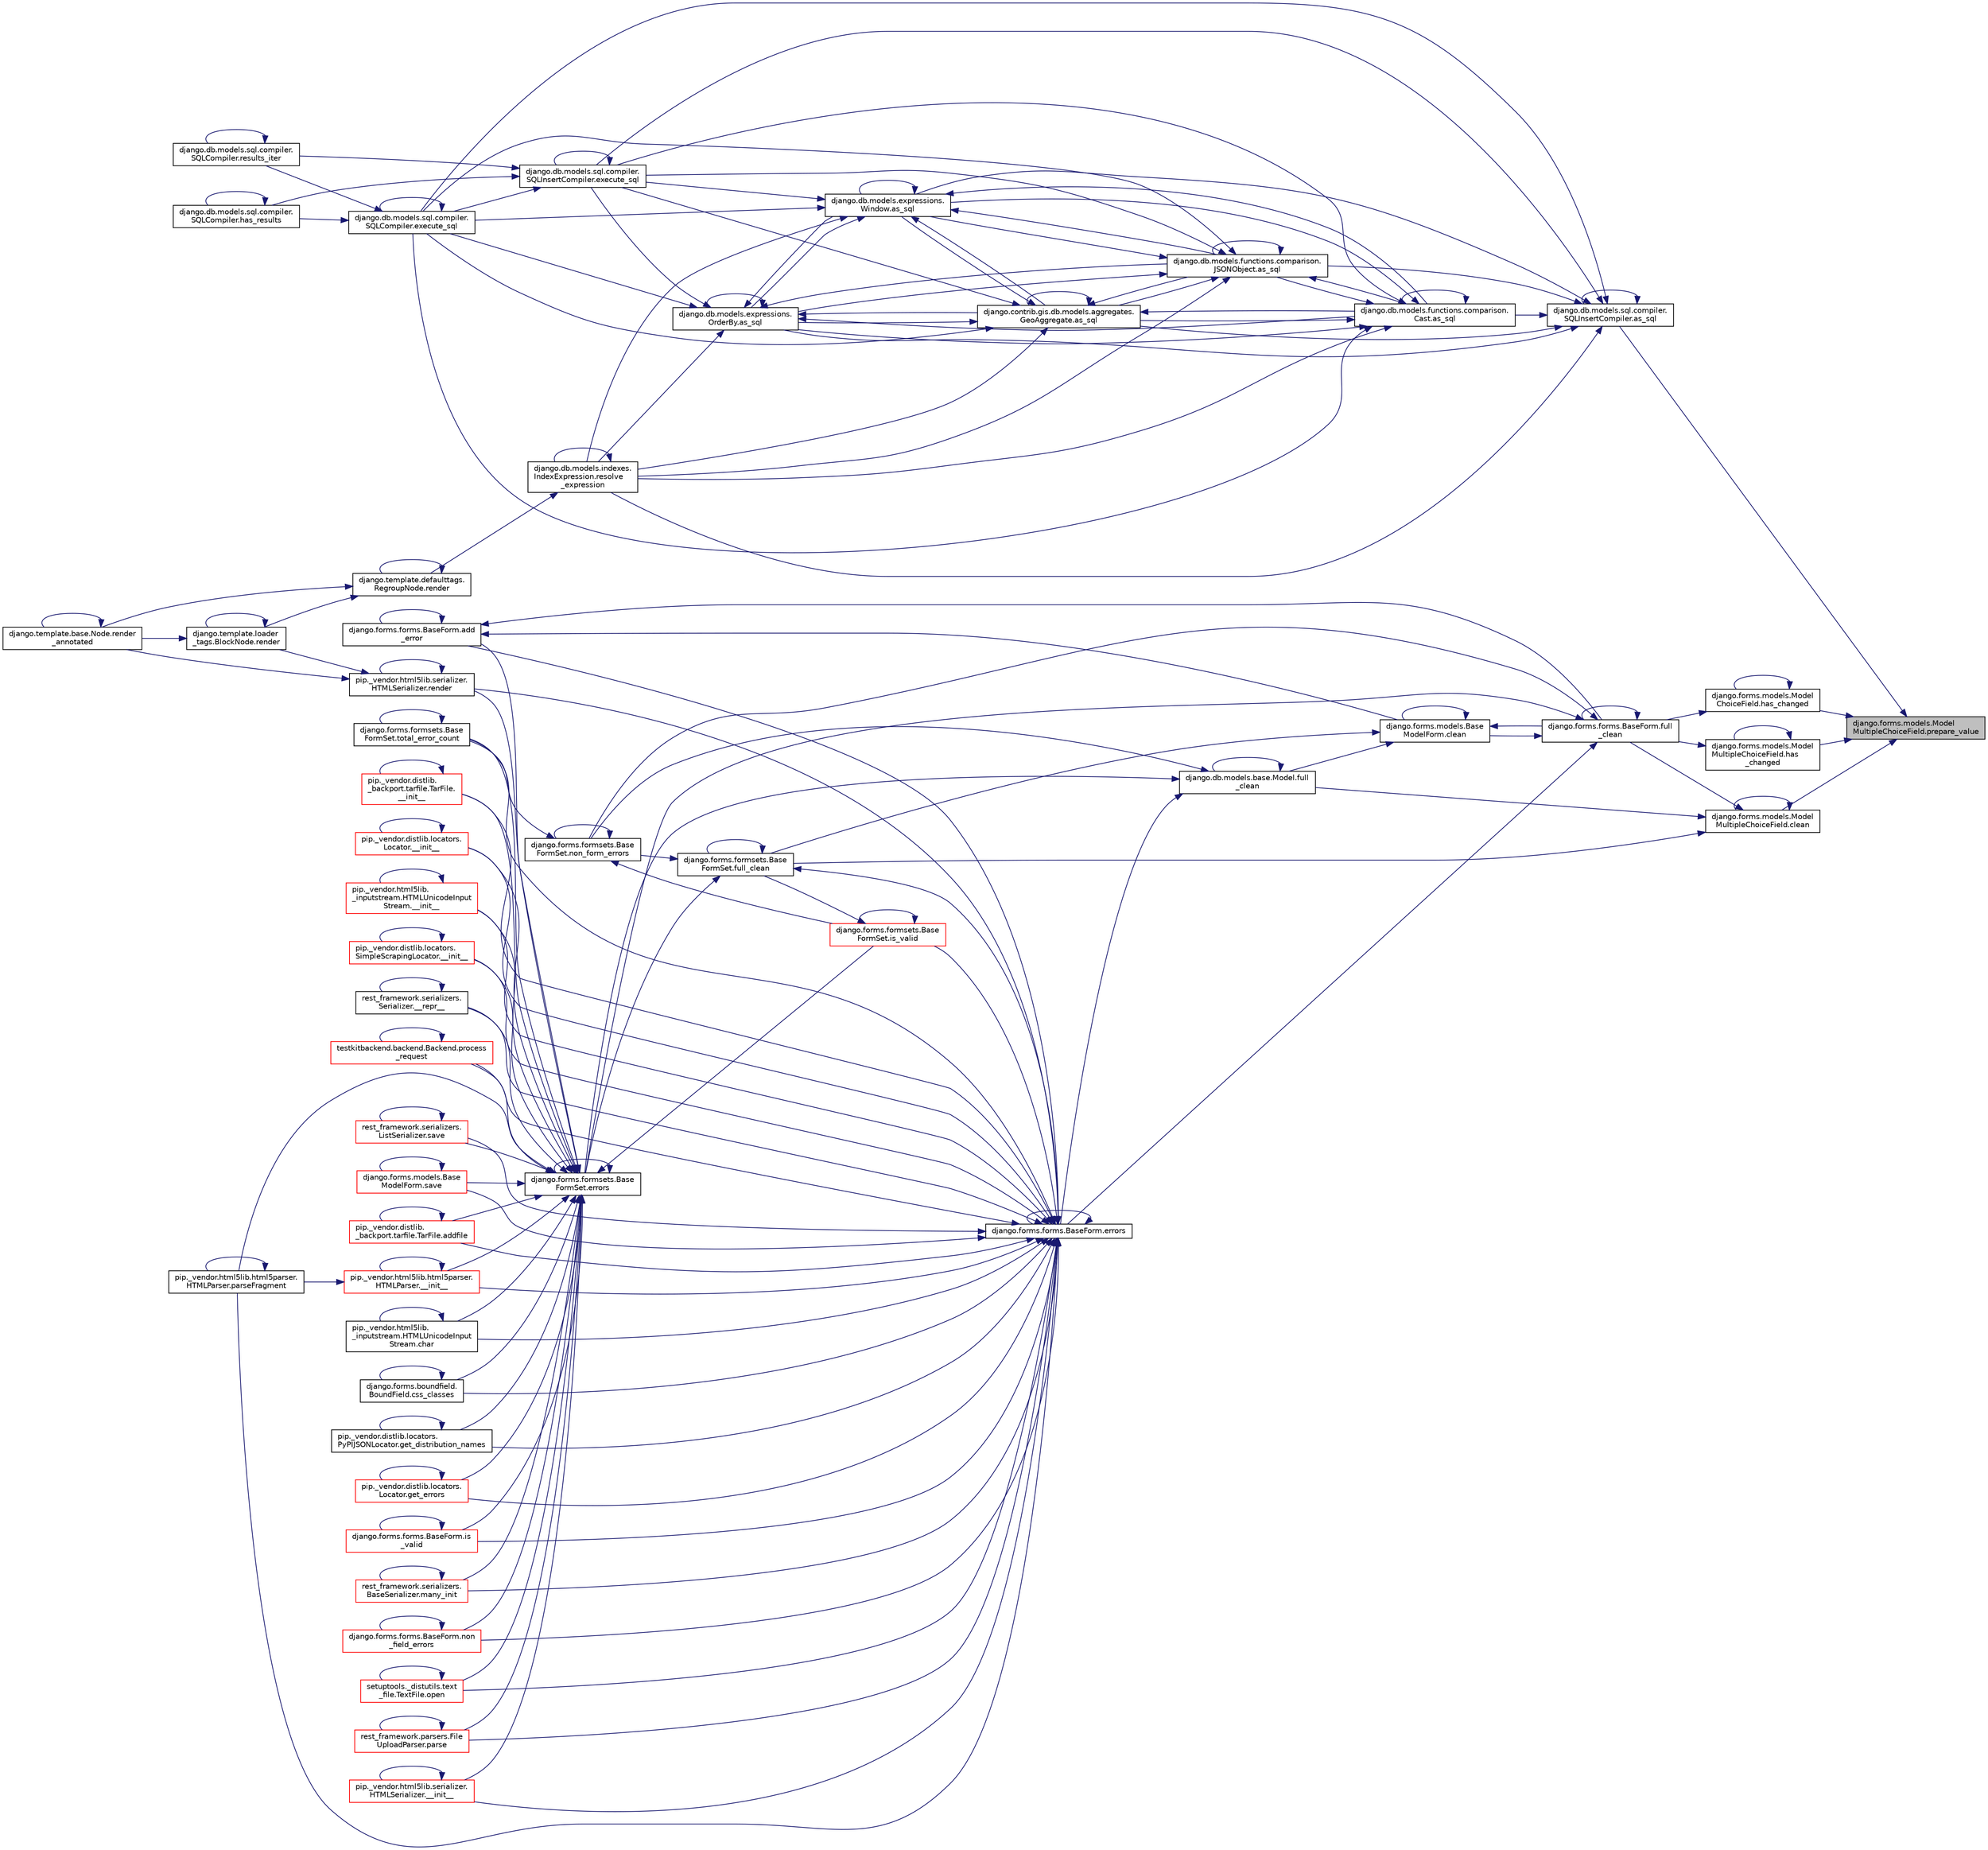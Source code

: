 digraph "django.forms.models.ModelMultipleChoiceField.prepare_value"
{
 // LATEX_PDF_SIZE
  edge [fontname="Helvetica",fontsize="10",labelfontname="Helvetica",labelfontsize="10"];
  node [fontname="Helvetica",fontsize="10",shape=record];
  rankdir="RL";
  Node1 [label="django.forms.models.Model\lMultipleChoiceField.prepare_value",height=0.2,width=0.4,color="black", fillcolor="grey75", style="filled", fontcolor="black",tooltip=" "];
  Node1 -> Node2 [dir="back",color="midnightblue",fontsize="10",style="solid",fontname="Helvetica"];
  Node2 [label="django.db.models.sql.compiler.\lSQLInsertCompiler.as_sql",height=0.2,width=0.4,color="black", fillcolor="white", style="filled",URL="$dd/daa/classdjango_1_1db_1_1models_1_1sql_1_1compiler_1_1_s_q_l_insert_compiler.html#a92320ecb15d1379bcc9ef1cf41de5fd5",tooltip=" "];
  Node2 -> Node2 [dir="back",color="midnightblue",fontsize="10",style="solid",fontname="Helvetica"];
  Node2 -> Node3 [dir="back",color="midnightblue",fontsize="10",style="solid",fontname="Helvetica"];
  Node3 [label="django.db.models.functions.comparison.\lCast.as_sql",height=0.2,width=0.4,color="black", fillcolor="white", style="filled",URL="$dd/d3c/classdjango_1_1db_1_1models_1_1functions_1_1comparison_1_1_cast.html#a010e365ade29d50da0332d4f46b95cf0",tooltip=" "];
  Node3 -> Node3 [dir="back",color="midnightblue",fontsize="10",style="solid",fontname="Helvetica"];
  Node3 -> Node4 [dir="back",color="midnightblue",fontsize="10",style="solid",fontname="Helvetica"];
  Node4 [label="django.db.models.functions.comparison.\lJSONObject.as_sql",height=0.2,width=0.4,color="black", fillcolor="white", style="filled",URL="$db/d2f/classdjango_1_1db_1_1models_1_1functions_1_1comparison_1_1_j_s_o_n_object.html#a7ea48a9164c15f6c04fa1851987b0be4",tooltip=" "];
  Node4 -> Node3 [dir="back",color="midnightblue",fontsize="10",style="solid",fontname="Helvetica"];
  Node4 -> Node4 [dir="back",color="midnightblue",fontsize="10",style="solid",fontname="Helvetica"];
  Node4 -> Node5 [dir="back",color="midnightblue",fontsize="10",style="solid",fontname="Helvetica"];
  Node5 [label="django.contrib.gis.db.models.aggregates.\lGeoAggregate.as_sql",height=0.2,width=0.4,color="black", fillcolor="white", style="filled",URL="$df/dbe/classdjango_1_1contrib_1_1gis_1_1db_1_1models_1_1aggregates_1_1_geo_aggregate.html#a129bfb83cb8d965d40be63e974594fa7",tooltip=" "];
  Node5 -> Node3 [dir="back",color="midnightblue",fontsize="10",style="solid",fontname="Helvetica"];
  Node5 -> Node4 [dir="back",color="midnightblue",fontsize="10",style="solid",fontname="Helvetica"];
  Node5 -> Node5 [dir="back",color="midnightblue",fontsize="10",style="solid",fontname="Helvetica"];
  Node5 -> Node6 [dir="back",color="midnightblue",fontsize="10",style="solid",fontname="Helvetica"];
  Node6 [label="django.db.models.expressions.\lWindow.as_sql",height=0.2,width=0.4,color="black", fillcolor="white", style="filled",URL="$d6/d1c/classdjango_1_1db_1_1models_1_1expressions_1_1_window.html#a2a81a422e2884ef2026394b0f83416dc",tooltip=" "];
  Node6 -> Node3 [dir="back",color="midnightblue",fontsize="10",style="solid",fontname="Helvetica"];
  Node6 -> Node4 [dir="back",color="midnightblue",fontsize="10",style="solid",fontname="Helvetica"];
  Node6 -> Node5 [dir="back",color="midnightblue",fontsize="10",style="solid",fontname="Helvetica"];
  Node6 -> Node6 [dir="back",color="midnightblue",fontsize="10",style="solid",fontname="Helvetica"];
  Node6 -> Node7 [dir="back",color="midnightblue",fontsize="10",style="solid",fontname="Helvetica"];
  Node7 [label="django.db.models.expressions.\lOrderBy.as_sql",height=0.2,width=0.4,color="black", fillcolor="white", style="filled",URL="$da/d4d/classdjango_1_1db_1_1models_1_1expressions_1_1_order_by.html#a343064ad7cfdac310e95fd997ee6d4cc",tooltip=" "];
  Node7 -> Node3 [dir="back",color="midnightblue",fontsize="10",style="solid",fontname="Helvetica"];
  Node7 -> Node4 [dir="back",color="midnightblue",fontsize="10",style="solid",fontname="Helvetica"];
  Node7 -> Node5 [dir="back",color="midnightblue",fontsize="10",style="solid",fontname="Helvetica"];
  Node7 -> Node6 [dir="back",color="midnightblue",fontsize="10",style="solid",fontname="Helvetica"];
  Node7 -> Node7 [dir="back",color="midnightblue",fontsize="10",style="solid",fontname="Helvetica"];
  Node7 -> Node8 [dir="back",color="midnightblue",fontsize="10",style="solid",fontname="Helvetica"];
  Node8 [label="django.db.models.sql.compiler.\lSQLCompiler.execute_sql",height=0.2,width=0.4,color="black", fillcolor="white", style="filled",URL="$df/de2/classdjango_1_1db_1_1models_1_1sql_1_1compiler_1_1_s_q_l_compiler.html#a2547088c51124a0d09620d04cf56b050",tooltip=" "];
  Node8 -> Node8 [dir="back",color="midnightblue",fontsize="10",style="solid",fontname="Helvetica"];
  Node8 -> Node9 [dir="back",color="midnightblue",fontsize="10",style="solid",fontname="Helvetica"];
  Node9 [label="django.db.models.sql.compiler.\lSQLCompiler.has_results",height=0.2,width=0.4,color="black", fillcolor="white", style="filled",URL="$df/de2/classdjango_1_1db_1_1models_1_1sql_1_1compiler_1_1_s_q_l_compiler.html#a9d05678c81b8b17bf60caf67b3a66fee",tooltip=" "];
  Node9 -> Node9 [dir="back",color="midnightblue",fontsize="10",style="solid",fontname="Helvetica"];
  Node8 -> Node10 [dir="back",color="midnightblue",fontsize="10",style="solid",fontname="Helvetica"];
  Node10 [label="django.db.models.sql.compiler.\lSQLCompiler.results_iter",height=0.2,width=0.4,color="black", fillcolor="white", style="filled",URL="$df/de2/classdjango_1_1db_1_1models_1_1sql_1_1compiler_1_1_s_q_l_compiler.html#ae8fdefa3a4dd74aa89ec963abf30fcde",tooltip=" "];
  Node10 -> Node10 [dir="back",color="midnightblue",fontsize="10",style="solid",fontname="Helvetica"];
  Node7 -> Node11 [dir="back",color="midnightblue",fontsize="10",style="solid",fontname="Helvetica"];
  Node11 [label="django.db.models.sql.compiler.\lSQLInsertCompiler.execute_sql",height=0.2,width=0.4,color="black", fillcolor="white", style="filled",URL="$dd/daa/classdjango_1_1db_1_1models_1_1sql_1_1compiler_1_1_s_q_l_insert_compiler.html#a2ebda5346b92962b6ac5ca8234bfeb42",tooltip=" "];
  Node11 -> Node8 [dir="back",color="midnightblue",fontsize="10",style="solid",fontname="Helvetica"];
  Node11 -> Node11 [dir="back",color="midnightblue",fontsize="10",style="solid",fontname="Helvetica"];
  Node11 -> Node9 [dir="back",color="midnightblue",fontsize="10",style="solid",fontname="Helvetica"];
  Node11 -> Node10 [dir="back",color="midnightblue",fontsize="10",style="solid",fontname="Helvetica"];
  Node7 -> Node12 [dir="back",color="midnightblue",fontsize="10",style="solid",fontname="Helvetica"];
  Node12 [label="django.db.models.indexes.\lIndexExpression.resolve\l_expression",height=0.2,width=0.4,color="black", fillcolor="white", style="filled",URL="$df/d4f/classdjango_1_1db_1_1models_1_1indexes_1_1_index_expression.html#ae39ac90454fba3ff53ac2d342cd5feea",tooltip=" "];
  Node12 -> Node13 [dir="back",color="midnightblue",fontsize="10",style="solid",fontname="Helvetica"];
  Node13 [label="django.template.defaulttags.\lRegroupNode.render",height=0.2,width=0.4,color="black", fillcolor="white", style="filled",URL="$da/d86/classdjango_1_1template_1_1defaulttags_1_1_regroup_node.html#a301b8a2fd8a69d413de73aa3065f73c6",tooltip=" "];
  Node13 -> Node13 [dir="back",color="midnightblue",fontsize="10",style="solid",fontname="Helvetica"];
  Node13 -> Node14 [dir="back",color="midnightblue",fontsize="10",style="solid",fontname="Helvetica"];
  Node14 [label="django.template.loader\l_tags.BlockNode.render",height=0.2,width=0.4,color="black", fillcolor="white", style="filled",URL="$d5/dfa/classdjango_1_1template_1_1loader__tags_1_1_block_node.html#a840c8b5b54cff3a1cba18e73de19b508",tooltip=" "];
  Node14 -> Node14 [dir="back",color="midnightblue",fontsize="10",style="solid",fontname="Helvetica"];
  Node14 -> Node15 [dir="back",color="midnightblue",fontsize="10",style="solid",fontname="Helvetica"];
  Node15 [label="django.template.base.Node.render\l_annotated",height=0.2,width=0.4,color="black", fillcolor="white", style="filled",URL="$d9/d54/classdjango_1_1template_1_1base_1_1_node.html#a9d62819c7eb55a5f470cb8cd8ea3aa27",tooltip=" "];
  Node15 -> Node15 [dir="back",color="midnightblue",fontsize="10",style="solid",fontname="Helvetica"];
  Node13 -> Node15 [dir="back",color="midnightblue",fontsize="10",style="solid",fontname="Helvetica"];
  Node12 -> Node12 [dir="back",color="midnightblue",fontsize="10",style="solid",fontname="Helvetica"];
  Node6 -> Node8 [dir="back",color="midnightblue",fontsize="10",style="solid",fontname="Helvetica"];
  Node6 -> Node11 [dir="back",color="midnightblue",fontsize="10",style="solid",fontname="Helvetica"];
  Node6 -> Node12 [dir="back",color="midnightblue",fontsize="10",style="solid",fontname="Helvetica"];
  Node5 -> Node7 [dir="back",color="midnightblue",fontsize="10",style="solid",fontname="Helvetica"];
  Node5 -> Node8 [dir="back",color="midnightblue",fontsize="10",style="solid",fontname="Helvetica"];
  Node5 -> Node11 [dir="back",color="midnightblue",fontsize="10",style="solid",fontname="Helvetica"];
  Node5 -> Node12 [dir="back",color="midnightblue",fontsize="10",style="solid",fontname="Helvetica"];
  Node4 -> Node6 [dir="back",color="midnightblue",fontsize="10",style="solid",fontname="Helvetica"];
  Node4 -> Node7 [dir="back",color="midnightblue",fontsize="10",style="solid",fontname="Helvetica"];
  Node4 -> Node8 [dir="back",color="midnightblue",fontsize="10",style="solid",fontname="Helvetica"];
  Node4 -> Node11 [dir="back",color="midnightblue",fontsize="10",style="solid",fontname="Helvetica"];
  Node4 -> Node12 [dir="back",color="midnightblue",fontsize="10",style="solid",fontname="Helvetica"];
  Node3 -> Node5 [dir="back",color="midnightblue",fontsize="10",style="solid",fontname="Helvetica"];
  Node3 -> Node6 [dir="back",color="midnightblue",fontsize="10",style="solid",fontname="Helvetica"];
  Node3 -> Node7 [dir="back",color="midnightblue",fontsize="10",style="solid",fontname="Helvetica"];
  Node3 -> Node8 [dir="back",color="midnightblue",fontsize="10",style="solid",fontname="Helvetica"];
  Node3 -> Node11 [dir="back",color="midnightblue",fontsize="10",style="solid",fontname="Helvetica"];
  Node3 -> Node12 [dir="back",color="midnightblue",fontsize="10",style="solid",fontname="Helvetica"];
  Node2 -> Node4 [dir="back",color="midnightblue",fontsize="10",style="solid",fontname="Helvetica"];
  Node2 -> Node5 [dir="back",color="midnightblue",fontsize="10",style="solid",fontname="Helvetica"];
  Node2 -> Node6 [dir="back",color="midnightblue",fontsize="10",style="solid",fontname="Helvetica"];
  Node2 -> Node7 [dir="back",color="midnightblue",fontsize="10",style="solid",fontname="Helvetica"];
  Node2 -> Node8 [dir="back",color="midnightblue",fontsize="10",style="solid",fontname="Helvetica"];
  Node2 -> Node11 [dir="back",color="midnightblue",fontsize="10",style="solid",fontname="Helvetica"];
  Node2 -> Node12 [dir="back",color="midnightblue",fontsize="10",style="solid",fontname="Helvetica"];
  Node1 -> Node16 [dir="back",color="midnightblue",fontsize="10",style="solid",fontname="Helvetica"];
  Node16 [label="django.forms.models.Model\lMultipleChoiceField.clean",height=0.2,width=0.4,color="black", fillcolor="white", style="filled",URL="$d3/d8a/classdjango_1_1forms_1_1models_1_1_model_multiple_choice_field.html#a5fe4a77a897fef91b3de7ccc8e883b3e",tooltip=" "];
  Node16 -> Node16 [dir="back",color="midnightblue",fontsize="10",style="solid",fontname="Helvetica"];
  Node16 -> Node17 [dir="back",color="midnightblue",fontsize="10",style="solid",fontname="Helvetica"];
  Node17 [label="django.forms.forms.BaseForm.full\l_clean",height=0.2,width=0.4,color="black", fillcolor="white", style="filled",URL="$d8/d44/classdjango_1_1forms_1_1forms_1_1_base_form.html#acb359d947a031d78659b4d55addd67fc",tooltip=" "];
  Node17 -> Node18 [dir="back",color="midnightblue",fontsize="10",style="solid",fontname="Helvetica"];
  Node18 [label="django.forms.models.Base\lModelForm.clean",height=0.2,width=0.4,color="black", fillcolor="white", style="filled",URL="$d8/dd8/classdjango_1_1forms_1_1models_1_1_base_model_form.html#abbcddac6d29c87ce3f49fba983f5df0a",tooltip=" "];
  Node18 -> Node18 [dir="back",color="midnightblue",fontsize="10",style="solid",fontname="Helvetica"];
  Node18 -> Node17 [dir="back",color="midnightblue",fontsize="10",style="solid",fontname="Helvetica"];
  Node18 -> Node19 [dir="back",color="midnightblue",fontsize="10",style="solid",fontname="Helvetica"];
  Node19 [label="django.forms.formsets.Base\lFormSet.full_clean",height=0.2,width=0.4,color="black", fillcolor="white", style="filled",URL="$d5/d7f/classdjango_1_1forms_1_1formsets_1_1_base_form_set.html#ab85a836f8efaf3f794e9c34d427967f7",tooltip=" "];
  Node19 -> Node20 [dir="back",color="midnightblue",fontsize="10",style="solid",fontname="Helvetica"];
  Node20 [label="django.forms.forms.BaseForm.errors",height=0.2,width=0.4,color="black", fillcolor="white", style="filled",URL="$d8/d44/classdjango_1_1forms_1_1forms_1_1_base_form.html#ad1f2f603258fa86762632a8c17fe5aa8",tooltip=" "];
  Node20 -> Node21 [dir="back",color="midnightblue",fontsize="10",style="solid",fontname="Helvetica"];
  Node21 [label="pip._vendor.html5lib.serializer.\lHTMLSerializer.__init__",height=0.2,width=0.4,color="red", fillcolor="white", style="filled",URL="$d1/d17/classpip_1_1__vendor_1_1html5lib_1_1serializer_1_1_h_t_m_l_serializer.html#ae1f820664d0ba0b48b7b321577f1e996",tooltip=" "];
  Node21 -> Node21 [dir="back",color="midnightblue",fontsize="10",style="solid",fontname="Helvetica"];
  Node20 -> Node143 [dir="back",color="midnightblue",fontsize="10",style="solid",fontname="Helvetica"];
  Node143 [label="pip._vendor.distlib.\l_backport.tarfile.TarFile.\l__init__",height=0.2,width=0.4,color="red", fillcolor="white", style="filled",URL="$d7/d1d/classpip_1_1__vendor_1_1distlib_1_1__backport_1_1tarfile_1_1_tar_file.html#a1dda6d9be63b3ae8186ae388015c11ff",tooltip=" "];
  Node143 -> Node143 [dir="back",color="midnightblue",fontsize="10",style="solid",fontname="Helvetica"];
  Node20 -> Node144 [dir="back",color="midnightblue",fontsize="10",style="solid",fontname="Helvetica"];
  Node144 [label="pip._vendor.distlib.locators.\lLocator.__init__",height=0.2,width=0.4,color="red", fillcolor="white", style="filled",URL="$df/dda/classpip_1_1__vendor_1_1distlib_1_1locators_1_1_locator.html#af37665238a4ad058e6b2e4d6b77d0ffc",tooltip=" "];
  Node144 -> Node144 [dir="back",color="midnightblue",fontsize="10",style="solid",fontname="Helvetica"];
  Node20 -> Node85 [dir="back",color="midnightblue",fontsize="10",style="solid",fontname="Helvetica"];
  Node85 [label="pip._vendor.html5lib.\l_inputstream.HTMLUnicodeInput\lStream.__init__",height=0.2,width=0.4,color="red", fillcolor="white", style="filled",URL="$de/dab/classpip_1_1__vendor_1_1html5lib_1_1__inputstream_1_1_h_t_m_l_unicode_input_stream.html#aae329b9a8ec6d32fbe6de851cf40357c",tooltip=" "];
  Node85 -> Node85 [dir="back",color="midnightblue",fontsize="10",style="solid",fontname="Helvetica"];
  Node20 -> Node87 [dir="back",color="midnightblue",fontsize="10",style="solid",fontname="Helvetica"];
  Node87 [label="pip._vendor.html5lib.html5parser.\lHTMLParser.__init__",height=0.2,width=0.4,color="red", fillcolor="white", style="filled",URL="$dd/dcc/classpip_1_1__vendor_1_1html5lib_1_1html5parser_1_1_h_t_m_l_parser.html#ad9b0cd5d2f6a8f940f4efc6b6124c9be",tooltip=" "];
  Node87 -> Node87 [dir="back",color="midnightblue",fontsize="10",style="solid",fontname="Helvetica"];
  Node87 -> Node88 [dir="back",color="midnightblue",fontsize="10",style="solid",fontname="Helvetica"];
  Node88 [label="pip._vendor.html5lib.html5parser.\lHTMLParser.parseFragment",height=0.2,width=0.4,color="black", fillcolor="white", style="filled",URL="$dd/dcc/classpip_1_1__vendor_1_1html5lib_1_1html5parser_1_1_h_t_m_l_parser.html#af5e775b80cbddbdecc4cd2782c6eacca",tooltip=" "];
  Node88 -> Node88 [dir="back",color="midnightblue",fontsize="10",style="solid",fontname="Helvetica"];
  Node20 -> Node145 [dir="back",color="midnightblue",fontsize="10",style="solid",fontname="Helvetica"];
  Node145 [label="pip._vendor.distlib.locators.\lSimpleScrapingLocator.__init__",height=0.2,width=0.4,color="red", fillcolor="white", style="filled",URL="$d6/d82/classpip_1_1__vendor_1_1distlib_1_1locators_1_1_simple_scraping_locator.html#a7a4c50e47ae95046ff9f9da7aeb8a391",tooltip=" "];
  Node145 -> Node145 [dir="back",color="midnightblue",fontsize="10",style="solid",fontname="Helvetica"];
  Node20 -> Node146 [dir="back",color="midnightblue",fontsize="10",style="solid",fontname="Helvetica"];
  Node146 [label="rest_framework.serializers.\lSerializer.__repr__",height=0.2,width=0.4,color="black", fillcolor="white", style="filled",URL="$de/daf/classrest__framework_1_1serializers_1_1_serializer.html#aa4601d5e8fecc97212d2f753b9c44cc7",tooltip=" "];
  Node146 -> Node146 [dir="back",color="midnightblue",fontsize="10",style="solid",fontname="Helvetica"];
  Node20 -> Node147 [dir="back",color="midnightblue",fontsize="10",style="solid",fontname="Helvetica"];
  Node147 [label="django.forms.forms.BaseForm.add\l_error",height=0.2,width=0.4,color="black", fillcolor="white", style="filled",URL="$d8/d44/classdjango_1_1forms_1_1forms_1_1_base_form.html#acf2237ac07f8871141489ce1ae752f76",tooltip=" "];
  Node147 -> Node147 [dir="back",color="midnightblue",fontsize="10",style="solid",fontname="Helvetica"];
  Node147 -> Node18 [dir="back",color="midnightblue",fontsize="10",style="solid",fontname="Helvetica"];
  Node147 -> Node17 [dir="back",color="midnightblue",fontsize="10",style="solid",fontname="Helvetica"];
  Node20 -> Node148 [dir="back",color="midnightblue",fontsize="10",style="solid",fontname="Helvetica"];
  Node148 [label="pip._vendor.distlib.\l_backport.tarfile.TarFile.addfile",height=0.2,width=0.4,color="red", fillcolor="white", style="filled",URL="$d7/d1d/classpip_1_1__vendor_1_1distlib_1_1__backport_1_1tarfile_1_1_tar_file.html#a9f460122e2a988ec31b0e1a7a2d18244",tooltip=" "];
  Node148 -> Node148 [dir="back",color="midnightblue",fontsize="10",style="solid",fontname="Helvetica"];
  Node20 -> Node150 [dir="back",color="midnightblue",fontsize="10",style="solid",fontname="Helvetica"];
  Node150 [label="pip._vendor.html5lib.\l_inputstream.HTMLUnicodeInput\lStream.char",height=0.2,width=0.4,color="black", fillcolor="white", style="filled",URL="$de/dab/classpip_1_1__vendor_1_1html5lib_1_1__inputstream_1_1_h_t_m_l_unicode_input_stream.html#a6078d7bf2b9ee2304ba083f762440a83",tooltip=" "];
  Node150 -> Node150 [dir="back",color="midnightblue",fontsize="10",style="solid",fontname="Helvetica"];
  Node20 -> Node151 [dir="back",color="midnightblue",fontsize="10",style="solid",fontname="Helvetica"];
  Node151 [label="django.forms.boundfield.\lBoundField.css_classes",height=0.2,width=0.4,color="black", fillcolor="white", style="filled",URL="$da/d92/classdjango_1_1forms_1_1boundfield_1_1_bound_field.html#a957299f7e1f8b9f554188b9b670d0426",tooltip=" "];
  Node151 -> Node151 [dir="back",color="midnightblue",fontsize="10",style="solid",fontname="Helvetica"];
  Node20 -> Node20 [dir="back",color="midnightblue",fontsize="10",style="solid",fontname="Helvetica"];
  Node20 -> Node152 [dir="back",color="midnightblue",fontsize="10",style="solid",fontname="Helvetica"];
  Node152 [label="pip._vendor.distlib.locators.\lPyPIJSONLocator.get_distribution_names",height=0.2,width=0.4,color="black", fillcolor="white", style="filled",URL="$d1/d11/classpip_1_1__vendor_1_1distlib_1_1locators_1_1_py_p_i_j_s_o_n_locator.html#a2a74400546b1af992cc79ae780c014d9",tooltip=" "];
  Node152 -> Node152 [dir="back",color="midnightblue",fontsize="10",style="solid",fontname="Helvetica"];
  Node20 -> Node153 [dir="back",color="midnightblue",fontsize="10",style="solid",fontname="Helvetica"];
  Node153 [label="pip._vendor.distlib.locators.\lLocator.get_errors",height=0.2,width=0.4,color="red", fillcolor="white", style="filled",URL="$df/dda/classpip_1_1__vendor_1_1distlib_1_1locators_1_1_locator.html#a001dcda572c307fbc81dc17c1056df8a",tooltip=" "];
  Node153 -> Node153 [dir="back",color="midnightblue",fontsize="10",style="solid",fontname="Helvetica"];
  Node20 -> Node157 [dir="back",color="midnightblue",fontsize="10",style="solid",fontname="Helvetica"];
  Node157 [label="django.forms.forms.BaseForm.is\l_valid",height=0.2,width=0.4,color="red", fillcolor="white", style="filled",URL="$d8/d44/classdjango_1_1forms_1_1forms_1_1_base_form.html#a372b23ad4096720b6f27077eab1b0b89",tooltip=" "];
  Node157 -> Node157 [dir="back",color="midnightblue",fontsize="10",style="solid",fontname="Helvetica"];
  Node20 -> Node199 [dir="back",color="midnightblue",fontsize="10",style="solid",fontname="Helvetica"];
  Node199 [label="django.forms.formsets.Base\lFormSet.is_valid",height=0.2,width=0.4,color="red", fillcolor="white", style="filled",URL="$d5/d7f/classdjango_1_1forms_1_1formsets_1_1_base_form_set.html#ac556f386c1300678a3d58cbe8e9c7bef",tooltip=" "];
  Node199 -> Node19 [dir="back",color="midnightblue",fontsize="10",style="solid",fontname="Helvetica"];
  Node199 -> Node199 [dir="back",color="midnightblue",fontsize="10",style="solid",fontname="Helvetica"];
  Node20 -> Node174 [dir="back",color="midnightblue",fontsize="10",style="solid",fontname="Helvetica"];
  Node174 [label="rest_framework.serializers.\lBaseSerializer.many_init",height=0.2,width=0.4,color="red", fillcolor="white", style="filled",URL="$d9/de7/classrest__framework_1_1serializers_1_1_base_serializer.html#aa66062b6866b3306c40d310e19b25971",tooltip=" "];
  Node174 -> Node174 [dir="back",color="midnightblue",fontsize="10",style="solid",fontname="Helvetica"];
  Node20 -> Node200 [dir="back",color="midnightblue",fontsize="10",style="solid",fontname="Helvetica"];
  Node200 [label="django.forms.forms.BaseForm.non\l_field_errors",height=0.2,width=0.4,color="red", fillcolor="white", style="filled",URL="$d8/d44/classdjango_1_1forms_1_1forms_1_1_base_form.html#abc61a5de1f1fc6a524d021877d2cb332",tooltip=" "];
  Node200 -> Node200 [dir="back",color="midnightblue",fontsize="10",style="solid",fontname="Helvetica"];
  Node20 -> Node203 [dir="back",color="midnightblue",fontsize="10",style="solid",fontname="Helvetica"];
  Node203 [label="setuptools._distutils.text\l_file.TextFile.open",height=0.2,width=0.4,color="red", fillcolor="white", style="filled",URL="$da/d41/classsetuptools_1_1__distutils_1_1text__file_1_1_text_file.html#ae603687e438433de3b47c9fc729c2f29",tooltip=" "];
  Node203 -> Node203 [dir="back",color="midnightblue",fontsize="10",style="solid",fontname="Helvetica"];
  Node20 -> Node206 [dir="back",color="midnightblue",fontsize="10",style="solid",fontname="Helvetica"];
  Node206 [label="rest_framework.parsers.File\lUploadParser.parse",height=0.2,width=0.4,color="red", fillcolor="white", style="filled",URL="$d5/d4e/classrest__framework_1_1parsers_1_1_file_upload_parser.html#ad1e3e1c76e8130e42f5d8c93ccfebeb9",tooltip=" "];
  Node206 -> Node206 [dir="back",color="midnightblue",fontsize="10",style="solid",fontname="Helvetica"];
  Node20 -> Node88 [dir="back",color="midnightblue",fontsize="10",style="solid",fontname="Helvetica"];
  Node20 -> Node212 [dir="back",color="midnightblue",fontsize="10",style="solid",fontname="Helvetica"];
  Node212 [label="testkitbackend.backend.Backend.process\l_request",height=0.2,width=0.4,color="red", fillcolor="white", style="filled",URL="$d3/d9c/classtestkitbackend_1_1backend_1_1_backend.html#a7e6c66d8e4b78ac0e0555fd95aa28703",tooltip=" "];
  Node212 -> Node212 [dir="back",color="midnightblue",fontsize="10",style="solid",fontname="Helvetica"];
  Node20 -> Node133 [dir="back",color="midnightblue",fontsize="10",style="solid",fontname="Helvetica"];
  Node133 [label="pip._vendor.html5lib.serializer.\lHTMLSerializer.render",height=0.2,width=0.4,color="black", fillcolor="white", style="filled",URL="$d1/d17/classpip_1_1__vendor_1_1html5lib_1_1serializer_1_1_h_t_m_l_serializer.html#a24277c42df8722ba57624ed6dcedc6ea",tooltip=" "];
  Node133 -> Node14 [dir="back",color="midnightblue",fontsize="10",style="solid",fontname="Helvetica"];
  Node133 -> Node133 [dir="back",color="midnightblue",fontsize="10",style="solid",fontname="Helvetica"];
  Node133 -> Node15 [dir="back",color="midnightblue",fontsize="10",style="solid",fontname="Helvetica"];
  Node20 -> Node179 [dir="back",color="midnightblue",fontsize="10",style="solid",fontname="Helvetica"];
  Node179 [label="rest_framework.serializers.\lListSerializer.save",height=0.2,width=0.4,color="red", fillcolor="white", style="filled",URL="$d9/dee/classrest__framework_1_1serializers_1_1_list_serializer.html#aae894406720700029ad7bfd9accd04dc",tooltip=" "];
  Node179 -> Node179 [dir="back",color="midnightblue",fontsize="10",style="solid",fontname="Helvetica"];
  Node20 -> Node357 [dir="back",color="midnightblue",fontsize="10",style="solid",fontname="Helvetica"];
  Node357 [label="django.forms.models.Base\lModelForm.save",height=0.2,width=0.4,color="red", fillcolor="white", style="filled",URL="$d8/dd8/classdjango_1_1forms_1_1models_1_1_base_model_form.html#ad74859e0ce221da998f157156a4c3450",tooltip=" "];
  Node357 -> Node357 [dir="back",color="midnightblue",fontsize="10",style="solid",fontname="Helvetica"];
  Node20 -> Node358 [dir="back",color="midnightblue",fontsize="10",style="solid",fontname="Helvetica"];
  Node358 [label="django.forms.formsets.Base\lFormSet.total_error_count",height=0.2,width=0.4,color="black", fillcolor="white", style="filled",URL="$d5/d7f/classdjango_1_1forms_1_1formsets_1_1_base_form_set.html#aa8768f079003eb89dac27d2580c01935",tooltip=" "];
  Node358 -> Node358 [dir="back",color="midnightblue",fontsize="10",style="solid",fontname="Helvetica"];
  Node19 -> Node142 [dir="back",color="midnightblue",fontsize="10",style="solid",fontname="Helvetica"];
  Node142 [label="django.forms.formsets.Base\lFormSet.errors",height=0.2,width=0.4,color="black", fillcolor="white", style="filled",URL="$d5/d7f/classdjango_1_1forms_1_1formsets_1_1_base_form_set.html#a3beee57c0d0f934ac19a621dfa83193c",tooltip=" "];
  Node142 -> Node21 [dir="back",color="midnightblue",fontsize="10",style="solid",fontname="Helvetica"];
  Node142 -> Node143 [dir="back",color="midnightblue",fontsize="10",style="solid",fontname="Helvetica"];
  Node142 -> Node144 [dir="back",color="midnightblue",fontsize="10",style="solid",fontname="Helvetica"];
  Node142 -> Node85 [dir="back",color="midnightblue",fontsize="10",style="solid",fontname="Helvetica"];
  Node142 -> Node87 [dir="back",color="midnightblue",fontsize="10",style="solid",fontname="Helvetica"];
  Node142 -> Node145 [dir="back",color="midnightblue",fontsize="10",style="solid",fontname="Helvetica"];
  Node142 -> Node146 [dir="back",color="midnightblue",fontsize="10",style="solid",fontname="Helvetica"];
  Node142 -> Node147 [dir="back",color="midnightblue",fontsize="10",style="solid",fontname="Helvetica"];
  Node142 -> Node148 [dir="back",color="midnightblue",fontsize="10",style="solid",fontname="Helvetica"];
  Node142 -> Node150 [dir="back",color="midnightblue",fontsize="10",style="solid",fontname="Helvetica"];
  Node142 -> Node151 [dir="back",color="midnightblue",fontsize="10",style="solid",fontname="Helvetica"];
  Node142 -> Node142 [dir="back",color="midnightblue",fontsize="10",style="solid",fontname="Helvetica"];
  Node142 -> Node152 [dir="back",color="midnightblue",fontsize="10",style="solid",fontname="Helvetica"];
  Node142 -> Node153 [dir="back",color="midnightblue",fontsize="10",style="solid",fontname="Helvetica"];
  Node142 -> Node157 [dir="back",color="midnightblue",fontsize="10",style="solid",fontname="Helvetica"];
  Node142 -> Node199 [dir="back",color="midnightblue",fontsize="10",style="solid",fontname="Helvetica"];
  Node142 -> Node174 [dir="back",color="midnightblue",fontsize="10",style="solid",fontname="Helvetica"];
  Node142 -> Node200 [dir="back",color="midnightblue",fontsize="10",style="solid",fontname="Helvetica"];
  Node142 -> Node203 [dir="back",color="midnightblue",fontsize="10",style="solid",fontname="Helvetica"];
  Node142 -> Node206 [dir="back",color="midnightblue",fontsize="10",style="solid",fontname="Helvetica"];
  Node142 -> Node88 [dir="back",color="midnightblue",fontsize="10",style="solid",fontname="Helvetica"];
  Node142 -> Node212 [dir="back",color="midnightblue",fontsize="10",style="solid",fontname="Helvetica"];
  Node142 -> Node133 [dir="back",color="midnightblue",fontsize="10",style="solid",fontname="Helvetica"];
  Node142 -> Node179 [dir="back",color="midnightblue",fontsize="10",style="solid",fontname="Helvetica"];
  Node142 -> Node357 [dir="back",color="midnightblue",fontsize="10",style="solid",fontname="Helvetica"];
  Node142 -> Node358 [dir="back",color="midnightblue",fontsize="10",style="solid",fontname="Helvetica"];
  Node19 -> Node19 [dir="back",color="midnightblue",fontsize="10",style="solid",fontname="Helvetica"];
  Node19 -> Node359 [dir="back",color="midnightblue",fontsize="10",style="solid",fontname="Helvetica"];
  Node359 [label="django.forms.formsets.Base\lFormSet.non_form_errors",height=0.2,width=0.4,color="black", fillcolor="white", style="filled",URL="$d5/d7f/classdjango_1_1forms_1_1formsets_1_1_base_form_set.html#a1d05547548a4662138e11e22e4795f52",tooltip=" "];
  Node359 -> Node199 [dir="back",color="midnightblue",fontsize="10",style="solid",fontname="Helvetica"];
  Node359 -> Node359 [dir="back",color="midnightblue",fontsize="10",style="solid",fontname="Helvetica"];
  Node359 -> Node358 [dir="back",color="midnightblue",fontsize="10",style="solid",fontname="Helvetica"];
  Node18 -> Node141 [dir="back",color="midnightblue",fontsize="10",style="solid",fontname="Helvetica"];
  Node141 [label="django.db.models.base.Model.full\l_clean",height=0.2,width=0.4,color="black", fillcolor="white", style="filled",URL="$da/d39/classdjango_1_1db_1_1models_1_1base_1_1_model.html#a29e9a703ef45c4d00285f419164ae278",tooltip=" "];
  Node141 -> Node20 [dir="back",color="midnightblue",fontsize="10",style="solid",fontname="Helvetica"];
  Node141 -> Node142 [dir="back",color="midnightblue",fontsize="10",style="solid",fontname="Helvetica"];
  Node141 -> Node141 [dir="back",color="midnightblue",fontsize="10",style="solid",fontname="Helvetica"];
  Node141 -> Node359 [dir="back",color="midnightblue",fontsize="10",style="solid",fontname="Helvetica"];
  Node17 -> Node20 [dir="back",color="midnightblue",fontsize="10",style="solid",fontname="Helvetica"];
  Node17 -> Node142 [dir="back",color="midnightblue",fontsize="10",style="solid",fontname="Helvetica"];
  Node17 -> Node17 [dir="back",color="midnightblue",fontsize="10",style="solid",fontname="Helvetica"];
  Node17 -> Node359 [dir="back",color="midnightblue",fontsize="10",style="solid",fontname="Helvetica"];
  Node16 -> Node19 [dir="back",color="midnightblue",fontsize="10",style="solid",fontname="Helvetica"];
  Node16 -> Node141 [dir="back",color="midnightblue",fontsize="10",style="solid",fontname="Helvetica"];
  Node1 -> Node679 [dir="back",color="midnightblue",fontsize="10",style="solid",fontname="Helvetica"];
  Node679 [label="django.forms.models.Model\lChoiceField.has_changed",height=0.2,width=0.4,color="black", fillcolor="white", style="filled",URL="$d9/d46/classdjango_1_1forms_1_1models_1_1_model_choice_field.html#a8ca8696e15c545f340917dc011950fb5",tooltip=" "];
  Node679 -> Node17 [dir="back",color="midnightblue",fontsize="10",style="solid",fontname="Helvetica"];
  Node679 -> Node679 [dir="back",color="midnightblue",fontsize="10",style="solid",fontname="Helvetica"];
  Node1 -> Node680 [dir="back",color="midnightblue",fontsize="10",style="solid",fontname="Helvetica"];
  Node680 [label="django.forms.models.Model\lMultipleChoiceField.has\l_changed",height=0.2,width=0.4,color="black", fillcolor="white", style="filled",URL="$d3/d8a/classdjango_1_1forms_1_1models_1_1_model_multiple_choice_field.html#a23e5d62f1fca73a053dfe07cea406b15",tooltip=" "];
  Node680 -> Node17 [dir="back",color="midnightblue",fontsize="10",style="solid",fontname="Helvetica"];
  Node680 -> Node680 [dir="back",color="midnightblue",fontsize="10",style="solid",fontname="Helvetica"];
}
